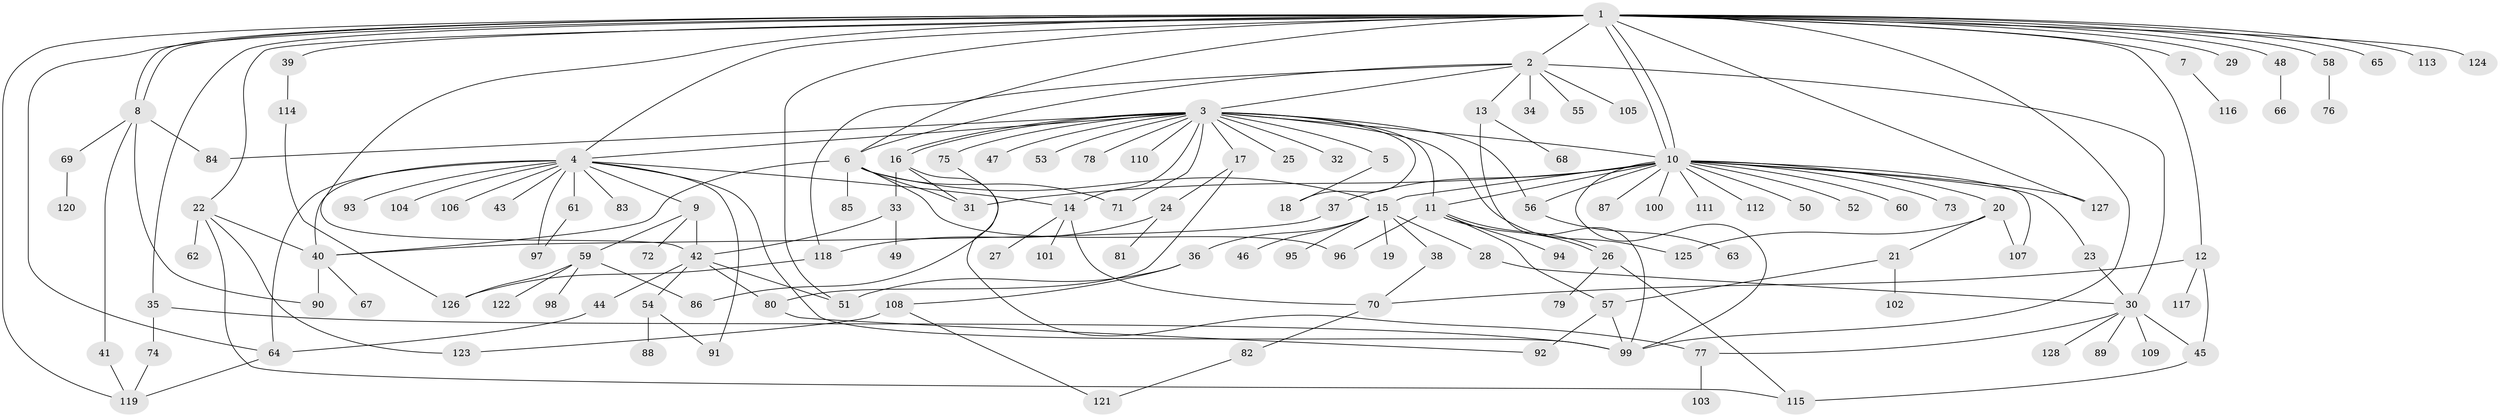 // coarse degree distribution, {26: 0.009523809523809525, 8: 0.009523809523809525, 34: 0.009523809523809525, 17: 0.009523809523809525, 1: 0.41904761904761906, 7: 0.0380952380952381, 2: 0.2761904761904762, 6: 0.009523809523809525, 3: 0.10476190476190476, 5: 0.0380952380952381, 4: 0.0761904761904762}
// Generated by graph-tools (version 1.1) at 2025/23/03/03/25 07:23:51]
// undirected, 128 vertices, 184 edges
graph export_dot {
graph [start="1"]
  node [color=gray90,style=filled];
  1;
  2;
  3;
  4;
  5;
  6;
  7;
  8;
  9;
  10;
  11;
  12;
  13;
  14;
  15;
  16;
  17;
  18;
  19;
  20;
  21;
  22;
  23;
  24;
  25;
  26;
  27;
  28;
  29;
  30;
  31;
  32;
  33;
  34;
  35;
  36;
  37;
  38;
  39;
  40;
  41;
  42;
  43;
  44;
  45;
  46;
  47;
  48;
  49;
  50;
  51;
  52;
  53;
  54;
  55;
  56;
  57;
  58;
  59;
  60;
  61;
  62;
  63;
  64;
  65;
  66;
  67;
  68;
  69;
  70;
  71;
  72;
  73;
  74;
  75;
  76;
  77;
  78;
  79;
  80;
  81;
  82;
  83;
  84;
  85;
  86;
  87;
  88;
  89;
  90;
  91;
  92;
  93;
  94;
  95;
  96;
  97;
  98;
  99;
  100;
  101;
  102;
  103;
  104;
  105;
  106;
  107;
  108;
  109;
  110;
  111;
  112;
  113;
  114;
  115;
  116;
  117;
  118;
  119;
  120;
  121;
  122;
  123;
  124;
  125;
  126;
  127;
  128;
  1 -- 2;
  1 -- 4;
  1 -- 6;
  1 -- 7;
  1 -- 8;
  1 -- 8;
  1 -- 10;
  1 -- 10;
  1 -- 12;
  1 -- 22;
  1 -- 29;
  1 -- 35;
  1 -- 39;
  1 -- 42;
  1 -- 48;
  1 -- 51;
  1 -- 58;
  1 -- 64;
  1 -- 65;
  1 -- 99;
  1 -- 113;
  1 -- 119;
  1 -- 124;
  1 -- 127;
  2 -- 3;
  2 -- 6;
  2 -- 13;
  2 -- 30;
  2 -- 34;
  2 -- 55;
  2 -- 105;
  2 -- 118;
  3 -- 4;
  3 -- 5;
  3 -- 10;
  3 -- 11;
  3 -- 14;
  3 -- 16;
  3 -- 16;
  3 -- 17;
  3 -- 18;
  3 -- 25;
  3 -- 32;
  3 -- 47;
  3 -- 53;
  3 -- 56;
  3 -- 71;
  3 -- 75;
  3 -- 78;
  3 -- 84;
  3 -- 110;
  3 -- 125;
  4 -- 9;
  4 -- 14;
  4 -- 40;
  4 -- 43;
  4 -- 61;
  4 -- 64;
  4 -- 83;
  4 -- 91;
  4 -- 93;
  4 -- 97;
  4 -- 99;
  4 -- 104;
  4 -- 106;
  5 -- 18;
  6 -- 15;
  6 -- 31;
  6 -- 40;
  6 -- 71;
  6 -- 85;
  6 -- 96;
  7 -- 116;
  8 -- 41;
  8 -- 69;
  8 -- 84;
  8 -- 90;
  9 -- 42;
  9 -- 59;
  9 -- 72;
  10 -- 11;
  10 -- 15;
  10 -- 20;
  10 -- 23;
  10 -- 31;
  10 -- 37;
  10 -- 50;
  10 -- 52;
  10 -- 56;
  10 -- 60;
  10 -- 73;
  10 -- 87;
  10 -- 99;
  10 -- 100;
  10 -- 107;
  10 -- 111;
  10 -- 112;
  10 -- 127;
  11 -- 26;
  11 -- 26;
  11 -- 57;
  11 -- 94;
  11 -- 96;
  12 -- 45;
  12 -- 70;
  12 -- 117;
  13 -- 68;
  13 -- 99;
  14 -- 27;
  14 -- 70;
  14 -- 101;
  15 -- 19;
  15 -- 28;
  15 -- 36;
  15 -- 38;
  15 -- 46;
  15 -- 95;
  16 -- 31;
  16 -- 33;
  16 -- 77;
  17 -- 24;
  17 -- 80;
  20 -- 21;
  20 -- 107;
  20 -- 125;
  21 -- 57;
  21 -- 102;
  22 -- 40;
  22 -- 62;
  22 -- 115;
  22 -- 123;
  23 -- 30;
  24 -- 81;
  24 -- 118;
  26 -- 79;
  26 -- 115;
  28 -- 30;
  30 -- 45;
  30 -- 77;
  30 -- 89;
  30 -- 109;
  30 -- 128;
  33 -- 42;
  33 -- 49;
  35 -- 74;
  35 -- 99;
  36 -- 51;
  36 -- 108;
  37 -- 40;
  38 -- 70;
  39 -- 114;
  40 -- 67;
  40 -- 90;
  41 -- 119;
  42 -- 44;
  42 -- 51;
  42 -- 54;
  42 -- 80;
  44 -- 64;
  45 -- 115;
  48 -- 66;
  54 -- 88;
  54 -- 91;
  56 -- 63;
  57 -- 92;
  57 -- 99;
  58 -- 76;
  59 -- 86;
  59 -- 98;
  59 -- 122;
  59 -- 126;
  61 -- 97;
  64 -- 119;
  69 -- 120;
  70 -- 82;
  74 -- 119;
  75 -- 86;
  77 -- 103;
  80 -- 92;
  82 -- 121;
  108 -- 121;
  108 -- 123;
  114 -- 126;
  118 -- 126;
}
